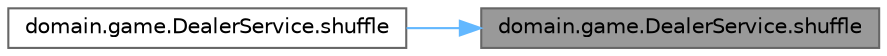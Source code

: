 digraph "domain.game.DealerService.shuffle"
{
 // LATEX_PDF_SIZE
  bgcolor="transparent";
  edge [fontname=Helvetica,fontsize=10,labelfontname=Helvetica,labelfontsize=10];
  node [fontname=Helvetica,fontsize=10,shape=box,height=0.2,width=0.4];
  rankdir="RL";
  Node1 [id="Node000001",label="domain.game.DealerService.shuffle",height=0.2,width=0.4,color="gray40", fillcolor="grey60", style="filled", fontcolor="black",tooltip="Baraja una lista de cartas utilizando el algoritmo moderno de Fisher-Yates."];
  Node1 -> Node2 [id="edge1_Node000001_Node000002",dir="back",color="steelblue1",style="solid",tooltip=" "];
  Node2 [id="Node000002",label="domain.game.DealerService.shuffle",height=0.2,width=0.4,color="grey40", fillcolor="white", style="filled",URL="$classdomain_1_1game_1_1_dealer_service.html#af2fca55501c011a31b5bea654cbc9e7e",tooltip="Baraja el mazo de robar y coloca una carta previamente jugada como primera."];
}
